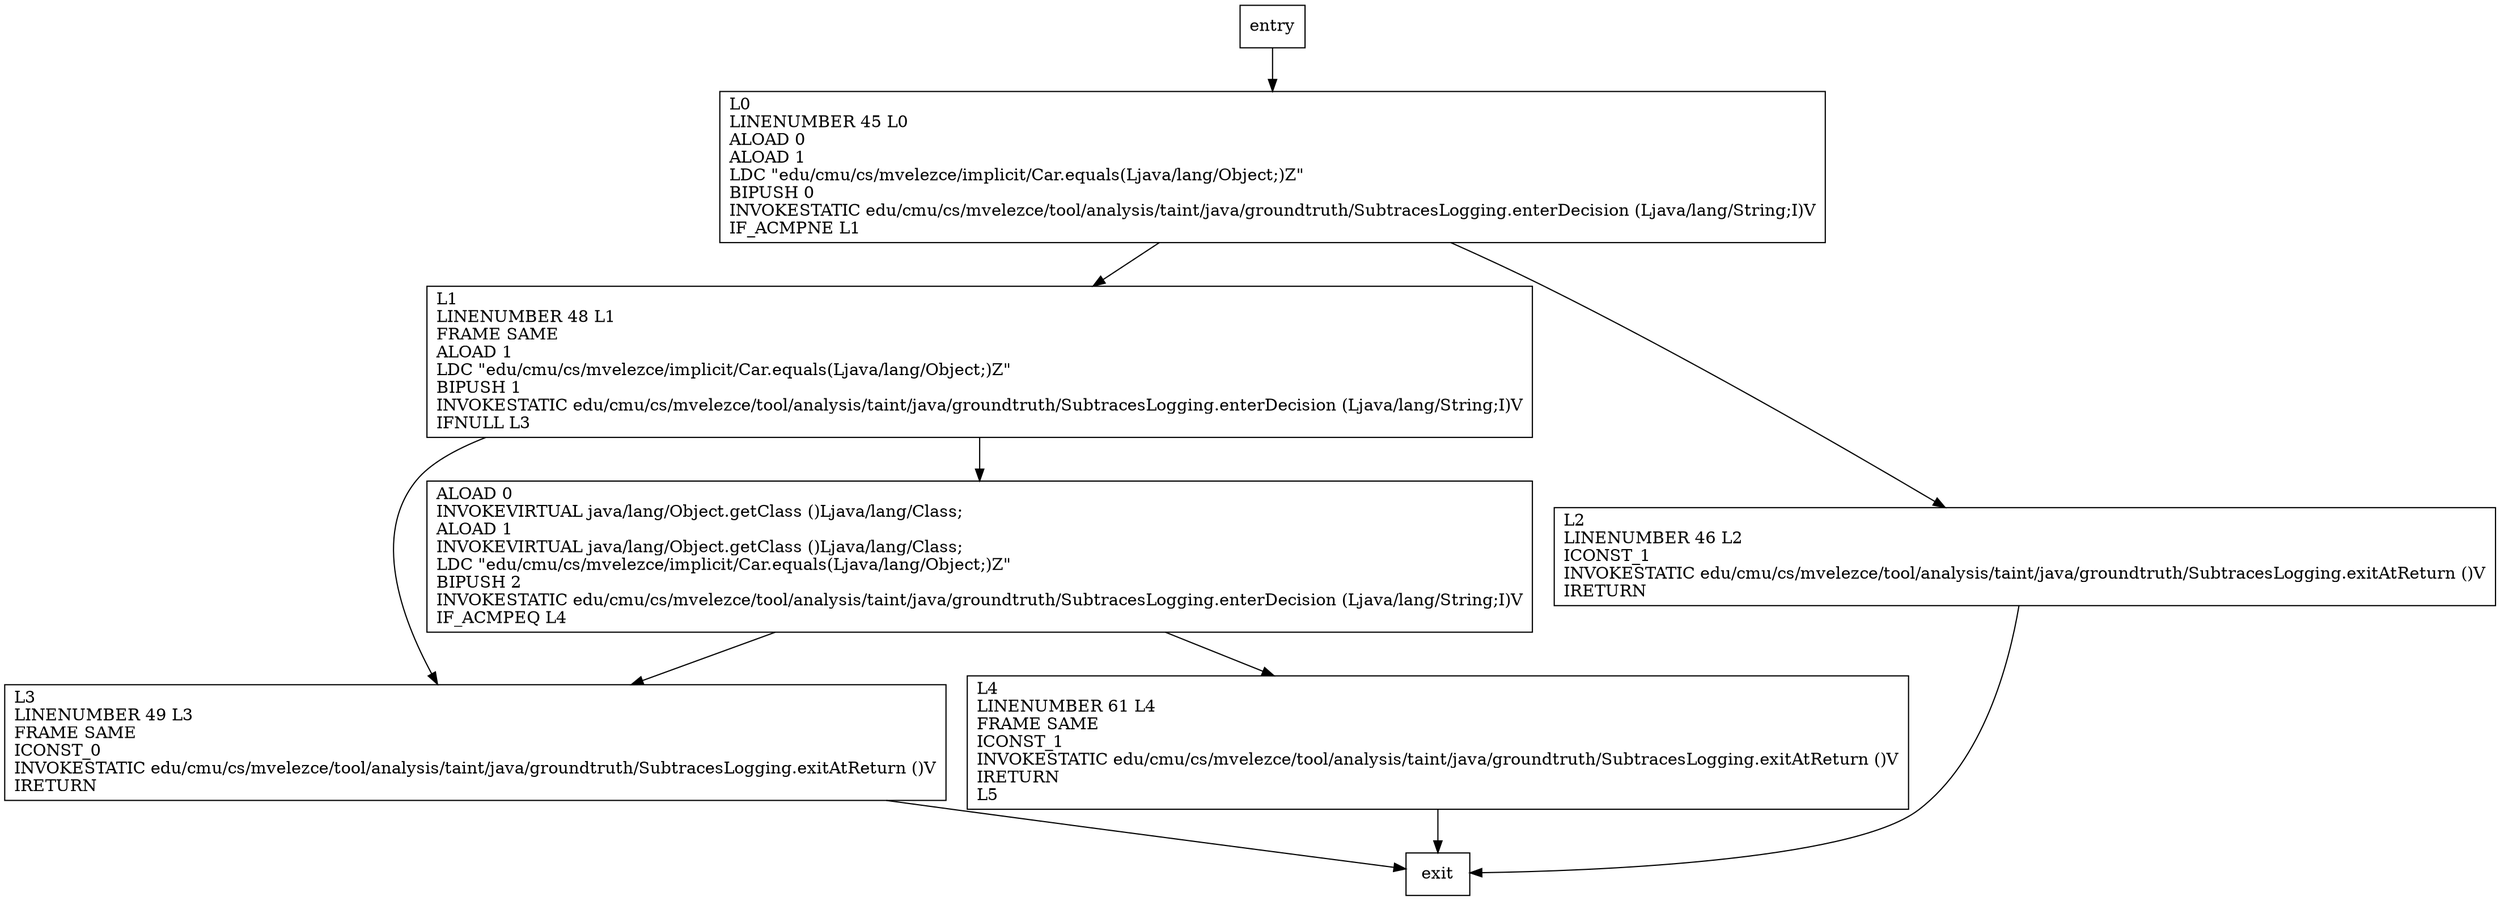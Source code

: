 digraph equals {
node [shape=record];
1815100636 [label="L4\lLINENUMBER 61 L4\lFRAME SAME\lICONST_1\lINVOKESTATIC edu/cmu/cs/mvelezce/tool/analysis/taint/java/groundtruth/SubtracesLogging.exitAtReturn ()V\lIRETURN\lL5\l"];
1066493943 [label="L0\lLINENUMBER 45 L0\lALOAD 0\lALOAD 1\lLDC \"edu/cmu/cs/mvelezce/implicit/Car.equals(Ljava/lang/Object;)Z\"\lBIPUSH 0\lINVOKESTATIC edu/cmu/cs/mvelezce/tool/analysis/taint/java/groundtruth/SubtracesLogging.enterDecision (Ljava/lang/String;I)V\lIF_ACMPNE L1\l"];
1299153829 [label="L1\lLINENUMBER 48 L1\lFRAME SAME\lALOAD 1\lLDC \"edu/cmu/cs/mvelezce/implicit/Car.equals(Ljava/lang/Object;)Z\"\lBIPUSH 1\lINVOKESTATIC edu/cmu/cs/mvelezce/tool/analysis/taint/java/groundtruth/SubtracesLogging.enterDecision (Ljava/lang/String;I)V\lIFNULL L3\l"];
616331965 [label="L3\lLINENUMBER 49 L3\lFRAME SAME\lICONST_0\lINVOKESTATIC edu/cmu/cs/mvelezce/tool/analysis/taint/java/groundtruth/SubtracesLogging.exitAtReturn ()V\lIRETURN\l"];
270929666 [label="ALOAD 0\lINVOKEVIRTUAL java/lang/Object.getClass ()Ljava/lang/Class;\lALOAD 1\lINVOKEVIRTUAL java/lang/Object.getClass ()Ljava/lang/Class;\lLDC \"edu/cmu/cs/mvelezce/implicit/Car.equals(Ljava/lang/Object;)Z\"\lBIPUSH 2\lINVOKESTATIC edu/cmu/cs/mvelezce/tool/analysis/taint/java/groundtruth/SubtracesLogging.enterDecision (Ljava/lang/String;I)V\lIF_ACMPEQ L4\l"];
1785910017 [label="L2\lLINENUMBER 46 L2\lICONST_1\lINVOKESTATIC edu/cmu/cs/mvelezce/tool/analysis/taint/java/groundtruth/SubtracesLogging.exitAtReturn ()V\lIRETURN\l"];
entry;
exit;
1815100636 -> exit;
entry -> 1066493943;
1066493943 -> 1299153829;
1066493943 -> 1785910017;
1299153829 -> 616331965;
1299153829 -> 270929666;
616331965 -> exit;
270929666 -> 1815100636;
270929666 -> 616331965;
1785910017 -> exit;
}
